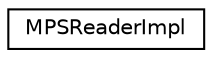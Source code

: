 digraph "Graphical Class Hierarchy"
{
 // LATEX_PDF_SIZE
  edge [fontname="Helvetica",fontsize="10",labelfontname="Helvetica",labelfontsize="10"];
  node [fontname="Helvetica",fontsize="10",shape=record];
  rankdir="LR";
  Node0 [label="MPSReaderImpl",height=0.2,width=0.4,color="black", fillcolor="white", style="filled",URL="$classoperations__research_1_1glop_1_1_m_p_s_reader_impl.html",tooltip=" "];
}
